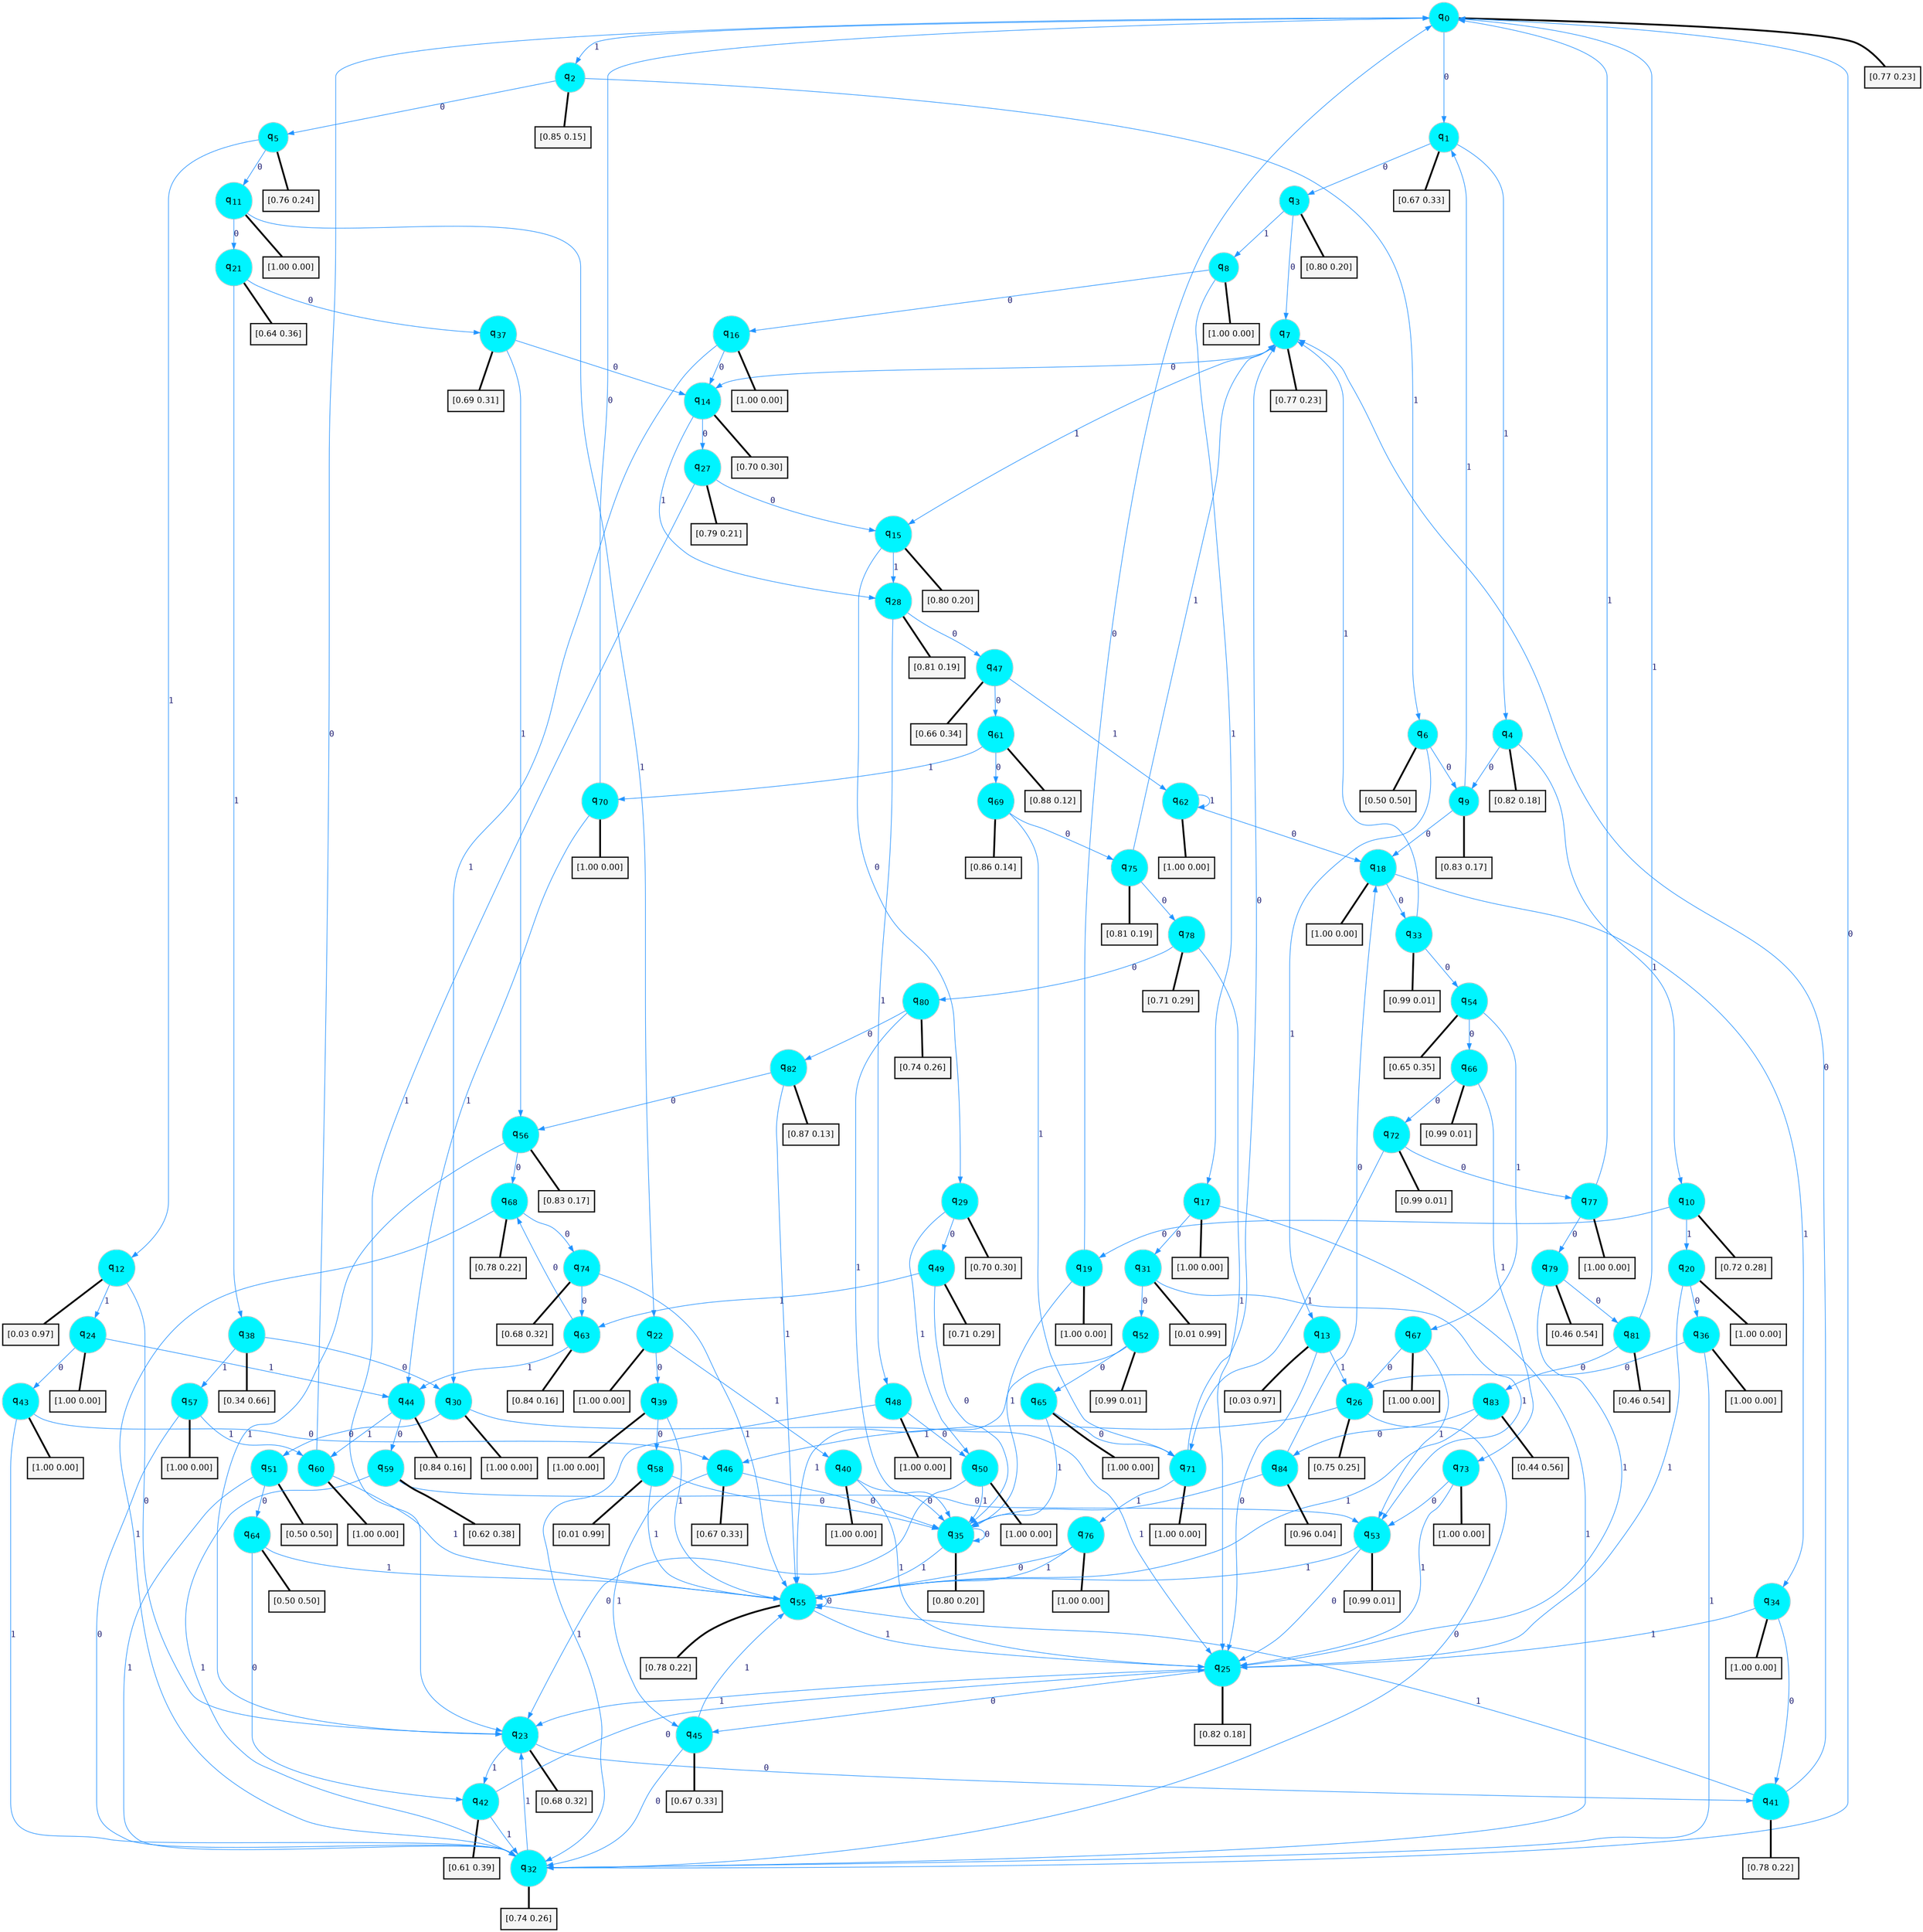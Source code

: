 digraph G {
graph [
bgcolor=transparent, dpi=300, rankdir=TD, size="40,25"];
node [
color=gray, fillcolor=turquoise1, fontcolor=black, fontname=Helvetica, fontsize=16, fontweight=bold, shape=circle, style=filled];
edge [
arrowsize=1, color=dodgerblue1, fontcolor=midnightblue, fontname=courier, fontweight=bold, penwidth=1, style=solid, weight=20];
0[label=<q<SUB>0</SUB>>];
1[label=<q<SUB>1</SUB>>];
2[label=<q<SUB>2</SUB>>];
3[label=<q<SUB>3</SUB>>];
4[label=<q<SUB>4</SUB>>];
5[label=<q<SUB>5</SUB>>];
6[label=<q<SUB>6</SUB>>];
7[label=<q<SUB>7</SUB>>];
8[label=<q<SUB>8</SUB>>];
9[label=<q<SUB>9</SUB>>];
10[label=<q<SUB>10</SUB>>];
11[label=<q<SUB>11</SUB>>];
12[label=<q<SUB>12</SUB>>];
13[label=<q<SUB>13</SUB>>];
14[label=<q<SUB>14</SUB>>];
15[label=<q<SUB>15</SUB>>];
16[label=<q<SUB>16</SUB>>];
17[label=<q<SUB>17</SUB>>];
18[label=<q<SUB>18</SUB>>];
19[label=<q<SUB>19</SUB>>];
20[label=<q<SUB>20</SUB>>];
21[label=<q<SUB>21</SUB>>];
22[label=<q<SUB>22</SUB>>];
23[label=<q<SUB>23</SUB>>];
24[label=<q<SUB>24</SUB>>];
25[label=<q<SUB>25</SUB>>];
26[label=<q<SUB>26</SUB>>];
27[label=<q<SUB>27</SUB>>];
28[label=<q<SUB>28</SUB>>];
29[label=<q<SUB>29</SUB>>];
30[label=<q<SUB>30</SUB>>];
31[label=<q<SUB>31</SUB>>];
32[label=<q<SUB>32</SUB>>];
33[label=<q<SUB>33</SUB>>];
34[label=<q<SUB>34</SUB>>];
35[label=<q<SUB>35</SUB>>];
36[label=<q<SUB>36</SUB>>];
37[label=<q<SUB>37</SUB>>];
38[label=<q<SUB>38</SUB>>];
39[label=<q<SUB>39</SUB>>];
40[label=<q<SUB>40</SUB>>];
41[label=<q<SUB>41</SUB>>];
42[label=<q<SUB>42</SUB>>];
43[label=<q<SUB>43</SUB>>];
44[label=<q<SUB>44</SUB>>];
45[label=<q<SUB>45</SUB>>];
46[label=<q<SUB>46</SUB>>];
47[label=<q<SUB>47</SUB>>];
48[label=<q<SUB>48</SUB>>];
49[label=<q<SUB>49</SUB>>];
50[label=<q<SUB>50</SUB>>];
51[label=<q<SUB>51</SUB>>];
52[label=<q<SUB>52</SUB>>];
53[label=<q<SUB>53</SUB>>];
54[label=<q<SUB>54</SUB>>];
55[label=<q<SUB>55</SUB>>];
56[label=<q<SUB>56</SUB>>];
57[label=<q<SUB>57</SUB>>];
58[label=<q<SUB>58</SUB>>];
59[label=<q<SUB>59</SUB>>];
60[label=<q<SUB>60</SUB>>];
61[label=<q<SUB>61</SUB>>];
62[label=<q<SUB>62</SUB>>];
63[label=<q<SUB>63</SUB>>];
64[label=<q<SUB>64</SUB>>];
65[label=<q<SUB>65</SUB>>];
66[label=<q<SUB>66</SUB>>];
67[label=<q<SUB>67</SUB>>];
68[label=<q<SUB>68</SUB>>];
69[label=<q<SUB>69</SUB>>];
70[label=<q<SUB>70</SUB>>];
71[label=<q<SUB>71</SUB>>];
72[label=<q<SUB>72</SUB>>];
73[label=<q<SUB>73</SUB>>];
74[label=<q<SUB>74</SUB>>];
75[label=<q<SUB>75</SUB>>];
76[label=<q<SUB>76</SUB>>];
77[label=<q<SUB>77</SUB>>];
78[label=<q<SUB>78</SUB>>];
79[label=<q<SUB>79</SUB>>];
80[label=<q<SUB>80</SUB>>];
81[label=<q<SUB>81</SUB>>];
82[label=<q<SUB>82</SUB>>];
83[label=<q<SUB>83</SUB>>];
84[label=<q<SUB>84</SUB>>];
85[label="[0.77 0.23]", shape=box,fontcolor=black, fontname=Helvetica, fontsize=14, penwidth=2, fillcolor=whitesmoke,color=black];
86[label="[0.67 0.33]", shape=box,fontcolor=black, fontname=Helvetica, fontsize=14, penwidth=2, fillcolor=whitesmoke,color=black];
87[label="[0.85 0.15]", shape=box,fontcolor=black, fontname=Helvetica, fontsize=14, penwidth=2, fillcolor=whitesmoke,color=black];
88[label="[0.80 0.20]", shape=box,fontcolor=black, fontname=Helvetica, fontsize=14, penwidth=2, fillcolor=whitesmoke,color=black];
89[label="[0.82 0.18]", shape=box,fontcolor=black, fontname=Helvetica, fontsize=14, penwidth=2, fillcolor=whitesmoke,color=black];
90[label="[0.76 0.24]", shape=box,fontcolor=black, fontname=Helvetica, fontsize=14, penwidth=2, fillcolor=whitesmoke,color=black];
91[label="[0.50 0.50]", shape=box,fontcolor=black, fontname=Helvetica, fontsize=14, penwidth=2, fillcolor=whitesmoke,color=black];
92[label="[0.77 0.23]", shape=box,fontcolor=black, fontname=Helvetica, fontsize=14, penwidth=2, fillcolor=whitesmoke,color=black];
93[label="[1.00 0.00]", shape=box,fontcolor=black, fontname=Helvetica, fontsize=14, penwidth=2, fillcolor=whitesmoke,color=black];
94[label="[0.83 0.17]", shape=box,fontcolor=black, fontname=Helvetica, fontsize=14, penwidth=2, fillcolor=whitesmoke,color=black];
95[label="[0.72 0.28]", shape=box,fontcolor=black, fontname=Helvetica, fontsize=14, penwidth=2, fillcolor=whitesmoke,color=black];
96[label="[1.00 0.00]", shape=box,fontcolor=black, fontname=Helvetica, fontsize=14, penwidth=2, fillcolor=whitesmoke,color=black];
97[label="[0.03 0.97]", shape=box,fontcolor=black, fontname=Helvetica, fontsize=14, penwidth=2, fillcolor=whitesmoke,color=black];
98[label="[0.03 0.97]", shape=box,fontcolor=black, fontname=Helvetica, fontsize=14, penwidth=2, fillcolor=whitesmoke,color=black];
99[label="[0.70 0.30]", shape=box,fontcolor=black, fontname=Helvetica, fontsize=14, penwidth=2, fillcolor=whitesmoke,color=black];
100[label="[0.80 0.20]", shape=box,fontcolor=black, fontname=Helvetica, fontsize=14, penwidth=2, fillcolor=whitesmoke,color=black];
101[label="[1.00 0.00]", shape=box,fontcolor=black, fontname=Helvetica, fontsize=14, penwidth=2, fillcolor=whitesmoke,color=black];
102[label="[1.00 0.00]", shape=box,fontcolor=black, fontname=Helvetica, fontsize=14, penwidth=2, fillcolor=whitesmoke,color=black];
103[label="[1.00 0.00]", shape=box,fontcolor=black, fontname=Helvetica, fontsize=14, penwidth=2, fillcolor=whitesmoke,color=black];
104[label="[1.00 0.00]", shape=box,fontcolor=black, fontname=Helvetica, fontsize=14, penwidth=2, fillcolor=whitesmoke,color=black];
105[label="[1.00 0.00]", shape=box,fontcolor=black, fontname=Helvetica, fontsize=14, penwidth=2, fillcolor=whitesmoke,color=black];
106[label="[0.64 0.36]", shape=box,fontcolor=black, fontname=Helvetica, fontsize=14, penwidth=2, fillcolor=whitesmoke,color=black];
107[label="[1.00 0.00]", shape=box,fontcolor=black, fontname=Helvetica, fontsize=14, penwidth=2, fillcolor=whitesmoke,color=black];
108[label="[0.68 0.32]", shape=box,fontcolor=black, fontname=Helvetica, fontsize=14, penwidth=2, fillcolor=whitesmoke,color=black];
109[label="[1.00 0.00]", shape=box,fontcolor=black, fontname=Helvetica, fontsize=14, penwidth=2, fillcolor=whitesmoke,color=black];
110[label="[0.82 0.18]", shape=box,fontcolor=black, fontname=Helvetica, fontsize=14, penwidth=2, fillcolor=whitesmoke,color=black];
111[label="[0.75 0.25]", shape=box,fontcolor=black, fontname=Helvetica, fontsize=14, penwidth=2, fillcolor=whitesmoke,color=black];
112[label="[0.79 0.21]", shape=box,fontcolor=black, fontname=Helvetica, fontsize=14, penwidth=2, fillcolor=whitesmoke,color=black];
113[label="[0.81 0.19]", shape=box,fontcolor=black, fontname=Helvetica, fontsize=14, penwidth=2, fillcolor=whitesmoke,color=black];
114[label="[0.70 0.30]", shape=box,fontcolor=black, fontname=Helvetica, fontsize=14, penwidth=2, fillcolor=whitesmoke,color=black];
115[label="[1.00 0.00]", shape=box,fontcolor=black, fontname=Helvetica, fontsize=14, penwidth=2, fillcolor=whitesmoke,color=black];
116[label="[0.01 0.99]", shape=box,fontcolor=black, fontname=Helvetica, fontsize=14, penwidth=2, fillcolor=whitesmoke,color=black];
117[label="[0.74 0.26]", shape=box,fontcolor=black, fontname=Helvetica, fontsize=14, penwidth=2, fillcolor=whitesmoke,color=black];
118[label="[0.99 0.01]", shape=box,fontcolor=black, fontname=Helvetica, fontsize=14, penwidth=2, fillcolor=whitesmoke,color=black];
119[label="[1.00 0.00]", shape=box,fontcolor=black, fontname=Helvetica, fontsize=14, penwidth=2, fillcolor=whitesmoke,color=black];
120[label="[0.80 0.20]", shape=box,fontcolor=black, fontname=Helvetica, fontsize=14, penwidth=2, fillcolor=whitesmoke,color=black];
121[label="[1.00 0.00]", shape=box,fontcolor=black, fontname=Helvetica, fontsize=14, penwidth=2, fillcolor=whitesmoke,color=black];
122[label="[0.69 0.31]", shape=box,fontcolor=black, fontname=Helvetica, fontsize=14, penwidth=2, fillcolor=whitesmoke,color=black];
123[label="[0.34 0.66]", shape=box,fontcolor=black, fontname=Helvetica, fontsize=14, penwidth=2, fillcolor=whitesmoke,color=black];
124[label="[1.00 0.00]", shape=box,fontcolor=black, fontname=Helvetica, fontsize=14, penwidth=2, fillcolor=whitesmoke,color=black];
125[label="[1.00 0.00]", shape=box,fontcolor=black, fontname=Helvetica, fontsize=14, penwidth=2, fillcolor=whitesmoke,color=black];
126[label="[0.78 0.22]", shape=box,fontcolor=black, fontname=Helvetica, fontsize=14, penwidth=2, fillcolor=whitesmoke,color=black];
127[label="[0.61 0.39]", shape=box,fontcolor=black, fontname=Helvetica, fontsize=14, penwidth=2, fillcolor=whitesmoke,color=black];
128[label="[1.00 0.00]", shape=box,fontcolor=black, fontname=Helvetica, fontsize=14, penwidth=2, fillcolor=whitesmoke,color=black];
129[label="[0.84 0.16]", shape=box,fontcolor=black, fontname=Helvetica, fontsize=14, penwidth=2, fillcolor=whitesmoke,color=black];
130[label="[0.67 0.33]", shape=box,fontcolor=black, fontname=Helvetica, fontsize=14, penwidth=2, fillcolor=whitesmoke,color=black];
131[label="[0.67 0.33]", shape=box,fontcolor=black, fontname=Helvetica, fontsize=14, penwidth=2, fillcolor=whitesmoke,color=black];
132[label="[0.66 0.34]", shape=box,fontcolor=black, fontname=Helvetica, fontsize=14, penwidth=2, fillcolor=whitesmoke,color=black];
133[label="[1.00 0.00]", shape=box,fontcolor=black, fontname=Helvetica, fontsize=14, penwidth=2, fillcolor=whitesmoke,color=black];
134[label="[0.71 0.29]", shape=box,fontcolor=black, fontname=Helvetica, fontsize=14, penwidth=2, fillcolor=whitesmoke,color=black];
135[label="[1.00 0.00]", shape=box,fontcolor=black, fontname=Helvetica, fontsize=14, penwidth=2, fillcolor=whitesmoke,color=black];
136[label="[0.50 0.50]", shape=box,fontcolor=black, fontname=Helvetica, fontsize=14, penwidth=2, fillcolor=whitesmoke,color=black];
137[label="[0.99 0.01]", shape=box,fontcolor=black, fontname=Helvetica, fontsize=14, penwidth=2, fillcolor=whitesmoke,color=black];
138[label="[0.99 0.01]", shape=box,fontcolor=black, fontname=Helvetica, fontsize=14, penwidth=2, fillcolor=whitesmoke,color=black];
139[label="[0.65 0.35]", shape=box,fontcolor=black, fontname=Helvetica, fontsize=14, penwidth=2, fillcolor=whitesmoke,color=black];
140[label="[0.78 0.22]", shape=box,fontcolor=black, fontname=Helvetica, fontsize=14, penwidth=2, fillcolor=whitesmoke,color=black];
141[label="[0.83 0.17]", shape=box,fontcolor=black, fontname=Helvetica, fontsize=14, penwidth=2, fillcolor=whitesmoke,color=black];
142[label="[1.00 0.00]", shape=box,fontcolor=black, fontname=Helvetica, fontsize=14, penwidth=2, fillcolor=whitesmoke,color=black];
143[label="[0.01 0.99]", shape=box,fontcolor=black, fontname=Helvetica, fontsize=14, penwidth=2, fillcolor=whitesmoke,color=black];
144[label="[0.62 0.38]", shape=box,fontcolor=black, fontname=Helvetica, fontsize=14, penwidth=2, fillcolor=whitesmoke,color=black];
145[label="[1.00 0.00]", shape=box,fontcolor=black, fontname=Helvetica, fontsize=14, penwidth=2, fillcolor=whitesmoke,color=black];
146[label="[0.88 0.12]", shape=box,fontcolor=black, fontname=Helvetica, fontsize=14, penwidth=2, fillcolor=whitesmoke,color=black];
147[label="[1.00 0.00]", shape=box,fontcolor=black, fontname=Helvetica, fontsize=14, penwidth=2, fillcolor=whitesmoke,color=black];
148[label="[0.84 0.16]", shape=box,fontcolor=black, fontname=Helvetica, fontsize=14, penwidth=2, fillcolor=whitesmoke,color=black];
149[label="[0.50 0.50]", shape=box,fontcolor=black, fontname=Helvetica, fontsize=14, penwidth=2, fillcolor=whitesmoke,color=black];
150[label="[1.00 0.00]", shape=box,fontcolor=black, fontname=Helvetica, fontsize=14, penwidth=2, fillcolor=whitesmoke,color=black];
151[label="[0.99 0.01]", shape=box,fontcolor=black, fontname=Helvetica, fontsize=14, penwidth=2, fillcolor=whitesmoke,color=black];
152[label="[1.00 0.00]", shape=box,fontcolor=black, fontname=Helvetica, fontsize=14, penwidth=2, fillcolor=whitesmoke,color=black];
153[label="[0.78 0.22]", shape=box,fontcolor=black, fontname=Helvetica, fontsize=14, penwidth=2, fillcolor=whitesmoke,color=black];
154[label="[0.86 0.14]", shape=box,fontcolor=black, fontname=Helvetica, fontsize=14, penwidth=2, fillcolor=whitesmoke,color=black];
155[label="[1.00 0.00]", shape=box,fontcolor=black, fontname=Helvetica, fontsize=14, penwidth=2, fillcolor=whitesmoke,color=black];
156[label="[1.00 0.00]", shape=box,fontcolor=black, fontname=Helvetica, fontsize=14, penwidth=2, fillcolor=whitesmoke,color=black];
157[label="[0.99 0.01]", shape=box,fontcolor=black, fontname=Helvetica, fontsize=14, penwidth=2, fillcolor=whitesmoke,color=black];
158[label="[1.00 0.00]", shape=box,fontcolor=black, fontname=Helvetica, fontsize=14, penwidth=2, fillcolor=whitesmoke,color=black];
159[label="[0.68 0.32]", shape=box,fontcolor=black, fontname=Helvetica, fontsize=14, penwidth=2, fillcolor=whitesmoke,color=black];
160[label="[0.81 0.19]", shape=box,fontcolor=black, fontname=Helvetica, fontsize=14, penwidth=2, fillcolor=whitesmoke,color=black];
161[label="[1.00 0.00]", shape=box,fontcolor=black, fontname=Helvetica, fontsize=14, penwidth=2, fillcolor=whitesmoke,color=black];
162[label="[1.00 0.00]", shape=box,fontcolor=black, fontname=Helvetica, fontsize=14, penwidth=2, fillcolor=whitesmoke,color=black];
163[label="[0.71 0.29]", shape=box,fontcolor=black, fontname=Helvetica, fontsize=14, penwidth=2, fillcolor=whitesmoke,color=black];
164[label="[0.46 0.54]", shape=box,fontcolor=black, fontname=Helvetica, fontsize=14, penwidth=2, fillcolor=whitesmoke,color=black];
165[label="[0.74 0.26]", shape=box,fontcolor=black, fontname=Helvetica, fontsize=14, penwidth=2, fillcolor=whitesmoke,color=black];
166[label="[0.46 0.54]", shape=box,fontcolor=black, fontname=Helvetica, fontsize=14, penwidth=2, fillcolor=whitesmoke,color=black];
167[label="[0.87 0.13]", shape=box,fontcolor=black, fontname=Helvetica, fontsize=14, penwidth=2, fillcolor=whitesmoke,color=black];
168[label="[0.44 0.56]", shape=box,fontcolor=black, fontname=Helvetica, fontsize=14, penwidth=2, fillcolor=whitesmoke,color=black];
169[label="[0.96 0.04]", shape=box,fontcolor=black, fontname=Helvetica, fontsize=14, penwidth=2, fillcolor=whitesmoke,color=black];
0->1 [label=0];
0->2 [label=1];
0->85 [arrowhead=none, penwidth=3,color=black];
1->3 [label=0];
1->4 [label=1];
1->86 [arrowhead=none, penwidth=3,color=black];
2->5 [label=0];
2->6 [label=1];
2->87 [arrowhead=none, penwidth=3,color=black];
3->7 [label=0];
3->8 [label=1];
3->88 [arrowhead=none, penwidth=3,color=black];
4->9 [label=0];
4->10 [label=1];
4->89 [arrowhead=none, penwidth=3,color=black];
5->11 [label=0];
5->12 [label=1];
5->90 [arrowhead=none, penwidth=3,color=black];
6->9 [label=0];
6->13 [label=1];
6->91 [arrowhead=none, penwidth=3,color=black];
7->14 [label=0];
7->15 [label=1];
7->92 [arrowhead=none, penwidth=3,color=black];
8->16 [label=0];
8->17 [label=1];
8->93 [arrowhead=none, penwidth=3,color=black];
9->18 [label=0];
9->1 [label=1];
9->94 [arrowhead=none, penwidth=3,color=black];
10->19 [label=0];
10->20 [label=1];
10->95 [arrowhead=none, penwidth=3,color=black];
11->21 [label=0];
11->22 [label=1];
11->96 [arrowhead=none, penwidth=3,color=black];
12->23 [label=0];
12->24 [label=1];
12->97 [arrowhead=none, penwidth=3,color=black];
13->25 [label=0];
13->26 [label=1];
13->98 [arrowhead=none, penwidth=3,color=black];
14->27 [label=0];
14->28 [label=1];
14->99 [arrowhead=none, penwidth=3,color=black];
15->29 [label=0];
15->28 [label=1];
15->100 [arrowhead=none, penwidth=3,color=black];
16->14 [label=0];
16->30 [label=1];
16->101 [arrowhead=none, penwidth=3,color=black];
17->31 [label=0];
17->32 [label=1];
17->102 [arrowhead=none, penwidth=3,color=black];
18->33 [label=0];
18->34 [label=1];
18->103 [arrowhead=none, penwidth=3,color=black];
19->0 [label=0];
19->35 [label=1];
19->104 [arrowhead=none, penwidth=3,color=black];
20->36 [label=0];
20->25 [label=1];
20->105 [arrowhead=none, penwidth=3,color=black];
21->37 [label=0];
21->38 [label=1];
21->106 [arrowhead=none, penwidth=3,color=black];
22->39 [label=0];
22->40 [label=1];
22->107 [arrowhead=none, penwidth=3,color=black];
23->41 [label=0];
23->42 [label=1];
23->108 [arrowhead=none, penwidth=3,color=black];
24->43 [label=0];
24->44 [label=1];
24->109 [arrowhead=none, penwidth=3,color=black];
25->45 [label=0];
25->23 [label=1];
25->110 [arrowhead=none, penwidth=3,color=black];
26->32 [label=0];
26->46 [label=1];
26->111 [arrowhead=none, penwidth=3,color=black];
27->15 [label=0];
27->23 [label=1];
27->112 [arrowhead=none, penwidth=3,color=black];
28->47 [label=0];
28->48 [label=1];
28->113 [arrowhead=none, penwidth=3,color=black];
29->49 [label=0];
29->50 [label=1];
29->114 [arrowhead=none, penwidth=3,color=black];
30->51 [label=0];
30->25 [label=1];
30->115 [arrowhead=none, penwidth=3,color=black];
31->52 [label=0];
31->53 [label=1];
31->116 [arrowhead=none, penwidth=3,color=black];
32->0 [label=0];
32->23 [label=1];
32->117 [arrowhead=none, penwidth=3,color=black];
33->54 [label=0];
33->7 [label=1];
33->118 [arrowhead=none, penwidth=3,color=black];
34->41 [label=0];
34->25 [label=1];
34->119 [arrowhead=none, penwidth=3,color=black];
35->35 [label=0];
35->55 [label=1];
35->120 [arrowhead=none, penwidth=3,color=black];
36->26 [label=0];
36->32 [label=1];
36->121 [arrowhead=none, penwidth=3,color=black];
37->14 [label=0];
37->56 [label=1];
37->122 [arrowhead=none, penwidth=3,color=black];
38->30 [label=0];
38->57 [label=1];
38->123 [arrowhead=none, penwidth=3,color=black];
39->58 [label=0];
39->55 [label=1];
39->124 [arrowhead=none, penwidth=3,color=black];
40->35 [label=0];
40->25 [label=1];
40->125 [arrowhead=none, penwidth=3,color=black];
41->7 [label=0];
41->55 [label=1];
41->126 [arrowhead=none, penwidth=3,color=black];
42->25 [label=0];
42->32 [label=1];
42->127 [arrowhead=none, penwidth=3,color=black];
43->46 [label=0];
43->32 [label=1];
43->128 [arrowhead=none, penwidth=3,color=black];
44->59 [label=0];
44->60 [label=1];
44->129 [arrowhead=none, penwidth=3,color=black];
45->32 [label=0];
45->55 [label=1];
45->130 [arrowhead=none, penwidth=3,color=black];
46->35 [label=0];
46->45 [label=1];
46->131 [arrowhead=none, penwidth=3,color=black];
47->61 [label=0];
47->62 [label=1];
47->132 [arrowhead=none, penwidth=3,color=black];
48->50 [label=0];
48->32 [label=1];
48->133 [arrowhead=none, penwidth=3,color=black];
49->35 [label=0];
49->63 [label=1];
49->134 [arrowhead=none, penwidth=3,color=black];
50->23 [label=0];
50->35 [label=1];
50->135 [arrowhead=none, penwidth=3,color=black];
51->64 [label=0];
51->32 [label=1];
51->136 [arrowhead=none, penwidth=3,color=black];
52->65 [label=0];
52->55 [label=1];
52->137 [arrowhead=none, penwidth=3,color=black];
53->25 [label=0];
53->55 [label=1];
53->138 [arrowhead=none, penwidth=3,color=black];
54->66 [label=0];
54->67 [label=1];
54->139 [arrowhead=none, penwidth=3,color=black];
55->55 [label=0];
55->25 [label=1];
55->140 [arrowhead=none, penwidth=3,color=black];
56->68 [label=0];
56->23 [label=1];
56->141 [arrowhead=none, penwidth=3,color=black];
57->32 [label=0];
57->60 [label=1];
57->142 [arrowhead=none, penwidth=3,color=black];
58->35 [label=0];
58->55 [label=1];
58->143 [arrowhead=none, penwidth=3,color=black];
59->53 [label=0];
59->32 [label=1];
59->144 [arrowhead=none, penwidth=3,color=black];
60->0 [label=0];
60->55 [label=1];
60->145 [arrowhead=none, penwidth=3,color=black];
61->69 [label=0];
61->70 [label=1];
61->146 [arrowhead=none, penwidth=3,color=black];
62->18 [label=0];
62->62 [label=1];
62->147 [arrowhead=none, penwidth=3,color=black];
63->68 [label=0];
63->44 [label=1];
63->148 [arrowhead=none, penwidth=3,color=black];
64->42 [label=0];
64->55 [label=1];
64->149 [arrowhead=none, penwidth=3,color=black];
65->71 [label=0];
65->35 [label=1];
65->150 [arrowhead=none, penwidth=3,color=black];
66->72 [label=0];
66->73 [label=1];
66->151 [arrowhead=none, penwidth=3,color=black];
67->26 [label=0];
67->53 [label=1];
67->152 [arrowhead=none, penwidth=3,color=black];
68->74 [label=0];
68->32 [label=1];
68->153 [arrowhead=none, penwidth=3,color=black];
69->75 [label=0];
69->71 [label=1];
69->154 [arrowhead=none, penwidth=3,color=black];
70->0 [label=0];
70->44 [label=1];
70->155 [arrowhead=none, penwidth=3,color=black];
71->7 [label=0];
71->76 [label=1];
71->156 [arrowhead=none, penwidth=3,color=black];
72->77 [label=0];
72->71 [label=1];
72->157 [arrowhead=none, penwidth=3,color=black];
73->53 [label=0];
73->25 [label=1];
73->158 [arrowhead=none, penwidth=3,color=black];
74->63 [label=0];
74->55 [label=1];
74->159 [arrowhead=none, penwidth=3,color=black];
75->78 [label=0];
75->7 [label=1];
75->160 [arrowhead=none, penwidth=3,color=black];
76->55 [label=0];
76->55 [label=1];
76->161 [arrowhead=none, penwidth=3,color=black];
77->79 [label=0];
77->0 [label=1];
77->162 [arrowhead=none, penwidth=3,color=black];
78->80 [label=0];
78->25 [label=1];
78->163 [arrowhead=none, penwidth=3,color=black];
79->81 [label=0];
79->25 [label=1];
79->164 [arrowhead=none, penwidth=3,color=black];
80->82 [label=0];
80->35 [label=1];
80->165 [arrowhead=none, penwidth=3,color=black];
81->83 [label=0];
81->0 [label=1];
81->166 [arrowhead=none, penwidth=3,color=black];
82->56 [label=0];
82->55 [label=1];
82->167 [arrowhead=none, penwidth=3,color=black];
83->84 [label=0];
83->55 [label=1];
83->168 [arrowhead=none, penwidth=3,color=black];
84->18 [label=0];
84->35 [label=1];
84->169 [arrowhead=none, penwidth=3,color=black];
}
